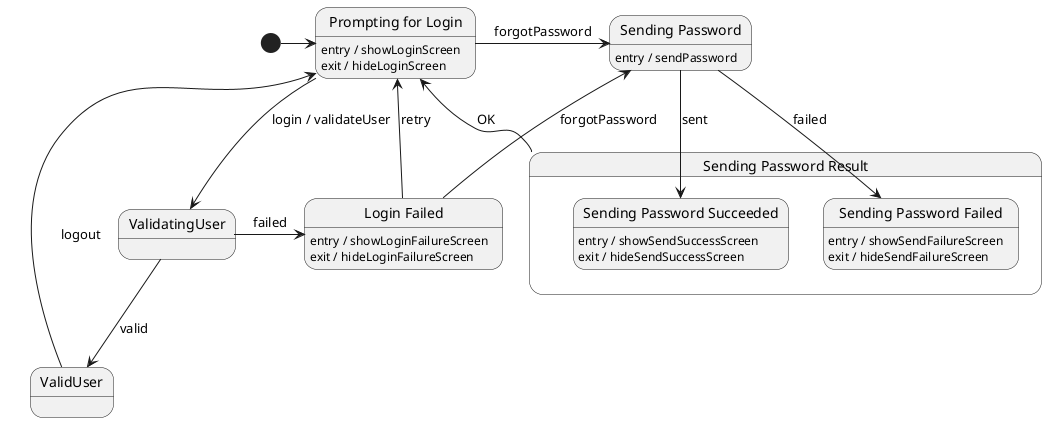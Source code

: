 @startuml Figure_10.1

state "Prompting for Login" as loginPrompt
loginPrompt : entry / showLoginScreen
loginPrompt : exit / hideLoginScreen

state ValidatingUser
state ValidUser
state "Login Failed" as loginFailed
loginFailed : entry / showLoginFailureScreen
loginFailed : exit / hideLoginFailureScreen
state "Sending Password" as sendPassword
sendPassword : entry / sendPassword

state "Sending Password Result" as sendResult {
    state "Sending Password Failed" as sendPasswordFailed
    sendPasswordFailed : entry / showSendFailureScreen
    sendPasswordFailed : exit / hideSendFailureScreen
    state "Sending Password Succeeded" as sendPasswordSucceeded
    sendPasswordSucceeded : entry / showSendSuccessScreen
    sendPasswordSucceeded : exit / hideSendSuccessScreen
}

[*] -> loginPrompt
loginPrompt --> ValidatingUser : login / validateUser
ValidatingUser --> ValidUser : valid
loginPrompt <-- ValidUser : logout

ValidatingUser -> loginFailed : failed

loginPrompt -> sendPassword : forgotPassword

loginPrompt  <-- loginFailed : retry
sendPassword <-- loginFailed : forgotPassword

sendPassword --> sendPasswordFailed : failed
sendPassword --> sendPasswordSucceeded : sent

loginPrompt <-- sendResult : OK

@enduml